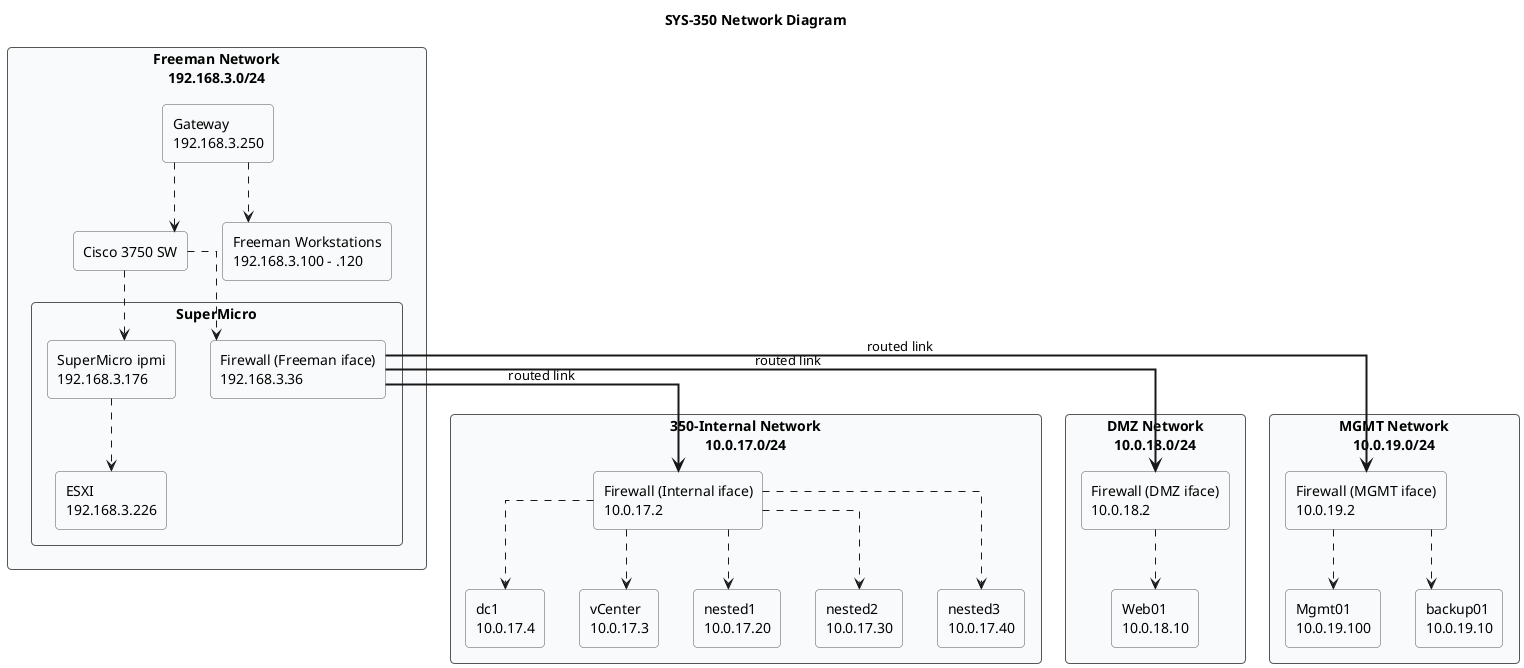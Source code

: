 @startuml FreemanNetwork
skinparam linetype ortho
skinparam rectangle {
  BackgroundColor #f9fafb
  BorderColor #555
  RoundCorner 8
}

title SYS-350 Network Diagram

rectangle "Freeman Network\n192.168.3.0/24" as FREEMAN {
  rectangle "Gateway\n192.168.3.250" as GW
  rectangle "Cisco 3750 SW" as SW

  rectangle "Freeman Workstations\n192.168.3.100 – .120" as WS
    rectangle "SuperMicro" as SERVER {
        rectangle "SuperMicro ipmi\n192.168.3.176" as IPMI
        rectangle "ESXI\n192.168.3.226" as ESXI
        rectangle "Firewall (Freeman iface)\n192.168.3.36" as LINK_FREEMAN
    }
}

rectangle "350-Internal Network\n10.0.17.0/24" as LAN_INTERNAL {
  rectangle "Firewall (Internal iface)\n10.0.17.2" as LINK_INTERNAL
  rectangle "dc1\n10.0.17.4" as DC1
  rectangle "vCenter\n10.0.17.3" as vCenter
  rectangle "nested1\n10.0.17.20" as nested1
  rectangle "nested2\n10.0.17.30" as nested2
  rectangle "nested3\n10.0.17.40" as nested3
}

rectangle "DMZ Network\n10.0.18.0/24" as DMZ_INTERNAL {
  rectangle "Firewall (DMZ iface)\n10.0.18.2" as LINK_DMZ
  rectangle "Web01\n10.0.18.10" as web01
}

rectangle "MGMT Network\n10.0.19.0/24" as MGMT_INTERNAL {
  rectangle "Firewall (MGMT iface)\n10.0.19.2" as LINK_MGMT
  rectangle "Mgmt01\n10.0.19.100" as mgmt
  rectangle "backup01\n10.0.19.10"as backup01
}

  

' --- Connections ---
SW -[dashed]-> LINK_FREEMAN
SW -[dashed]-> IPMI
GW -[dashed]-> SW
GW -[dashed]-> WS
IPMI -[dashed]-> ESXI

LINK_FREEMAN -[bold]-> LINK_INTERNAL : routed link
LINK_FREEMAN -[bold]-> LINK_DMZ : routed link
LINK_FREEMAN -[bold]-> LINK_MGMT : routed link

LINK_INTERNAL -[dashed]-> DC1
LINK_INTERNAL -[dashed]-> vCenter
LINK_INTERNAL -[dashed]-> nested1
LINK_INTERNAL -[dashed]-> nested2
LINK_INTERNAL -[dashed]-> nested3

LINK_DMZ -[dashed]-> web01

LINK_MGMT -[dashed]-> mgmt
LINK_MGMT -[dashed]-> backup01




@enduml
